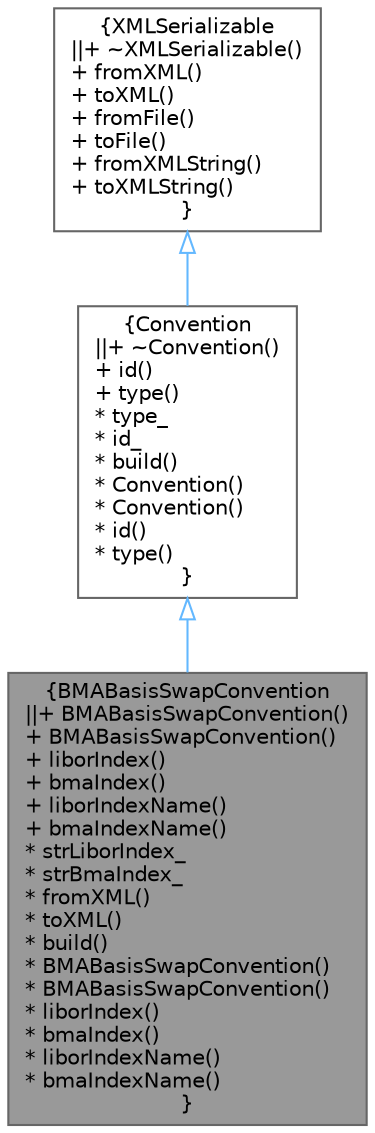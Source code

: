 digraph "BMABasisSwapConvention"
{
 // INTERACTIVE_SVG=YES
 // LATEX_PDF_SIZE
  bgcolor="transparent";
  edge [fontname=Helvetica,fontsize=10,labelfontname=Helvetica,labelfontsize=10];
  node [fontname=Helvetica,fontsize=10,shape=box,height=0.2,width=0.4];
  Node1 [label="{BMABasisSwapConvention\n||+ BMABasisSwapConvention()\l+ BMABasisSwapConvention()\l+ liborIndex()\l+ bmaIndex()\l+ liborIndexName()\l+ bmaIndexName()\l* strLiborIndex_\l* strBmaIndex_\l* fromXML()\l* toXML()\l* build()\l* BMABasisSwapConvention()\l* BMABasisSwapConvention()\l* liborIndex()\l* bmaIndex()\l* liborIndexName()\l* bmaIndexName()\l}",height=0.2,width=0.4,color="gray40", fillcolor="grey60", style="filled", fontcolor="black",tooltip="Container for storing Libor-BMA Basis Swap conventions."];
  Node2 -> Node1 [dir="back",color="steelblue1",style="solid",arrowtail="onormal"];
  Node2 [label="{Convention\n||+ ~Convention()\l+ id()\l+ type()\l* type_\l* id_\l* build()\l* Convention()\l* Convention()\l* id()\l* type()\l}",height=0.2,width=0.4,color="gray40", fillcolor="white", style="filled",URL="$classore_1_1data_1_1_convention.html",tooltip="Abstract base class for convention objects."];
  Node3 -> Node2 [dir="back",color="steelblue1",style="solid",arrowtail="onormal"];
  Node3 [label="{XMLSerializable\n||+ ~XMLSerializable()\l+ fromXML()\l+ toXML()\l+ fromFile()\l+ toFile()\l+ fromXMLString()\l+ toXMLString()\l}",height=0.2,width=0.4,color="gray40", fillcolor="white", style="filled",URL="$classore_1_1data_1_1_x_m_l_serializable.html",tooltip="Base class for all serializable classes."];
}
